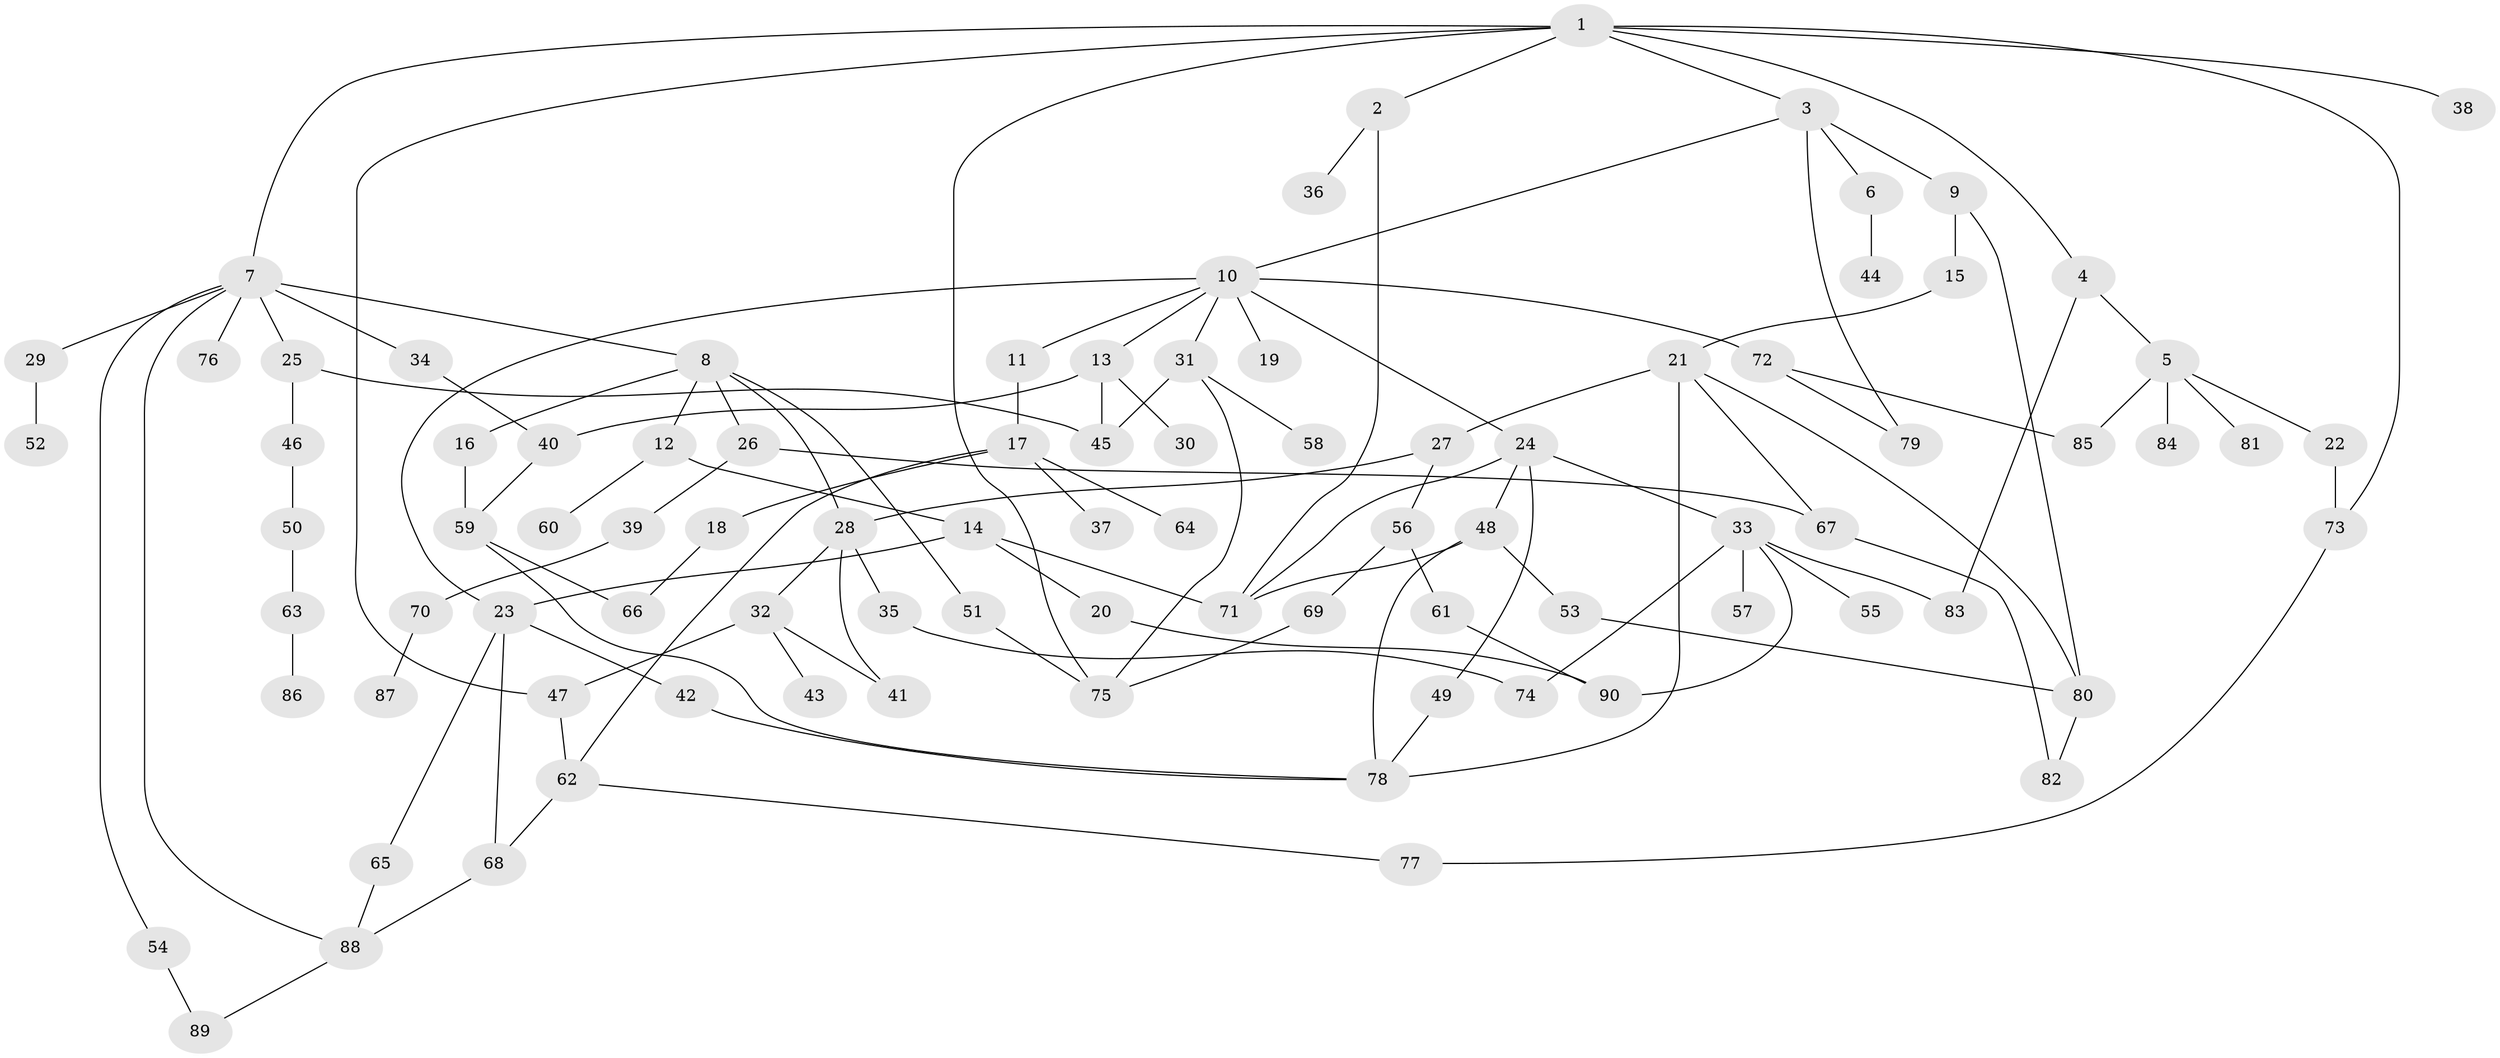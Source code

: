 // coarse degree distribution, {10: 0.037037037037037035, 3: 0.1111111111111111, 9: 0.037037037037037035, 2: 0.25925925925925924, 12: 0.037037037037037035, 6: 0.07407407407407407, 7: 0.037037037037037035, 4: 0.07407407407407407, 5: 0.1111111111111111, 1: 0.2222222222222222}
// Generated by graph-tools (version 1.1) at 2025/16/03/04/25 18:16:57]
// undirected, 90 vertices, 125 edges
graph export_dot {
graph [start="1"]
  node [color=gray90,style=filled];
  1;
  2;
  3;
  4;
  5;
  6;
  7;
  8;
  9;
  10;
  11;
  12;
  13;
  14;
  15;
  16;
  17;
  18;
  19;
  20;
  21;
  22;
  23;
  24;
  25;
  26;
  27;
  28;
  29;
  30;
  31;
  32;
  33;
  34;
  35;
  36;
  37;
  38;
  39;
  40;
  41;
  42;
  43;
  44;
  45;
  46;
  47;
  48;
  49;
  50;
  51;
  52;
  53;
  54;
  55;
  56;
  57;
  58;
  59;
  60;
  61;
  62;
  63;
  64;
  65;
  66;
  67;
  68;
  69;
  70;
  71;
  72;
  73;
  74;
  75;
  76;
  77;
  78;
  79;
  80;
  81;
  82;
  83;
  84;
  85;
  86;
  87;
  88;
  89;
  90;
  1 -- 2;
  1 -- 3;
  1 -- 4;
  1 -- 7;
  1 -- 38;
  1 -- 47;
  1 -- 75;
  1 -- 73;
  2 -- 36;
  2 -- 71;
  3 -- 6;
  3 -- 9;
  3 -- 10;
  3 -- 79;
  4 -- 5;
  4 -- 83;
  5 -- 22;
  5 -- 81;
  5 -- 84;
  5 -- 85;
  6 -- 44;
  7 -- 8;
  7 -- 25;
  7 -- 29;
  7 -- 34;
  7 -- 54;
  7 -- 76;
  7 -- 88;
  8 -- 12;
  8 -- 16;
  8 -- 26;
  8 -- 28;
  8 -- 51;
  9 -- 15;
  9 -- 80;
  10 -- 11;
  10 -- 13;
  10 -- 19;
  10 -- 24;
  10 -- 31;
  10 -- 72;
  10 -- 23;
  11 -- 17;
  12 -- 14;
  12 -- 60;
  13 -- 30;
  13 -- 45;
  13 -- 40;
  14 -- 20;
  14 -- 23;
  14 -- 71;
  15 -- 21;
  16 -- 59;
  17 -- 18;
  17 -- 37;
  17 -- 64;
  17 -- 62;
  18 -- 66;
  20 -- 90;
  21 -- 27;
  21 -- 67;
  21 -- 80;
  21 -- 78;
  22 -- 73;
  23 -- 42;
  23 -- 65;
  23 -- 68;
  24 -- 33;
  24 -- 48;
  24 -- 49;
  24 -- 71;
  25 -- 46;
  25 -- 45;
  26 -- 39;
  26 -- 67;
  27 -- 56;
  27 -- 28;
  28 -- 32;
  28 -- 35;
  28 -- 41;
  29 -- 52;
  31 -- 58;
  31 -- 45;
  31 -- 75;
  32 -- 41;
  32 -- 43;
  32 -- 47;
  33 -- 55;
  33 -- 57;
  33 -- 83;
  33 -- 74;
  33 -- 90;
  34 -- 40;
  35 -- 74;
  39 -- 70;
  40 -- 59;
  42 -- 78;
  46 -- 50;
  47 -- 62;
  48 -- 53;
  48 -- 78;
  48 -- 71;
  49 -- 78;
  50 -- 63;
  51 -- 75;
  53 -- 80;
  54 -- 89;
  56 -- 61;
  56 -- 69;
  59 -- 78;
  59 -- 66;
  61 -- 90;
  62 -- 68;
  62 -- 77;
  63 -- 86;
  65 -- 88;
  67 -- 82;
  68 -- 88;
  69 -- 75;
  70 -- 87;
  72 -- 85;
  72 -- 79;
  73 -- 77;
  80 -- 82;
  88 -- 89;
}
